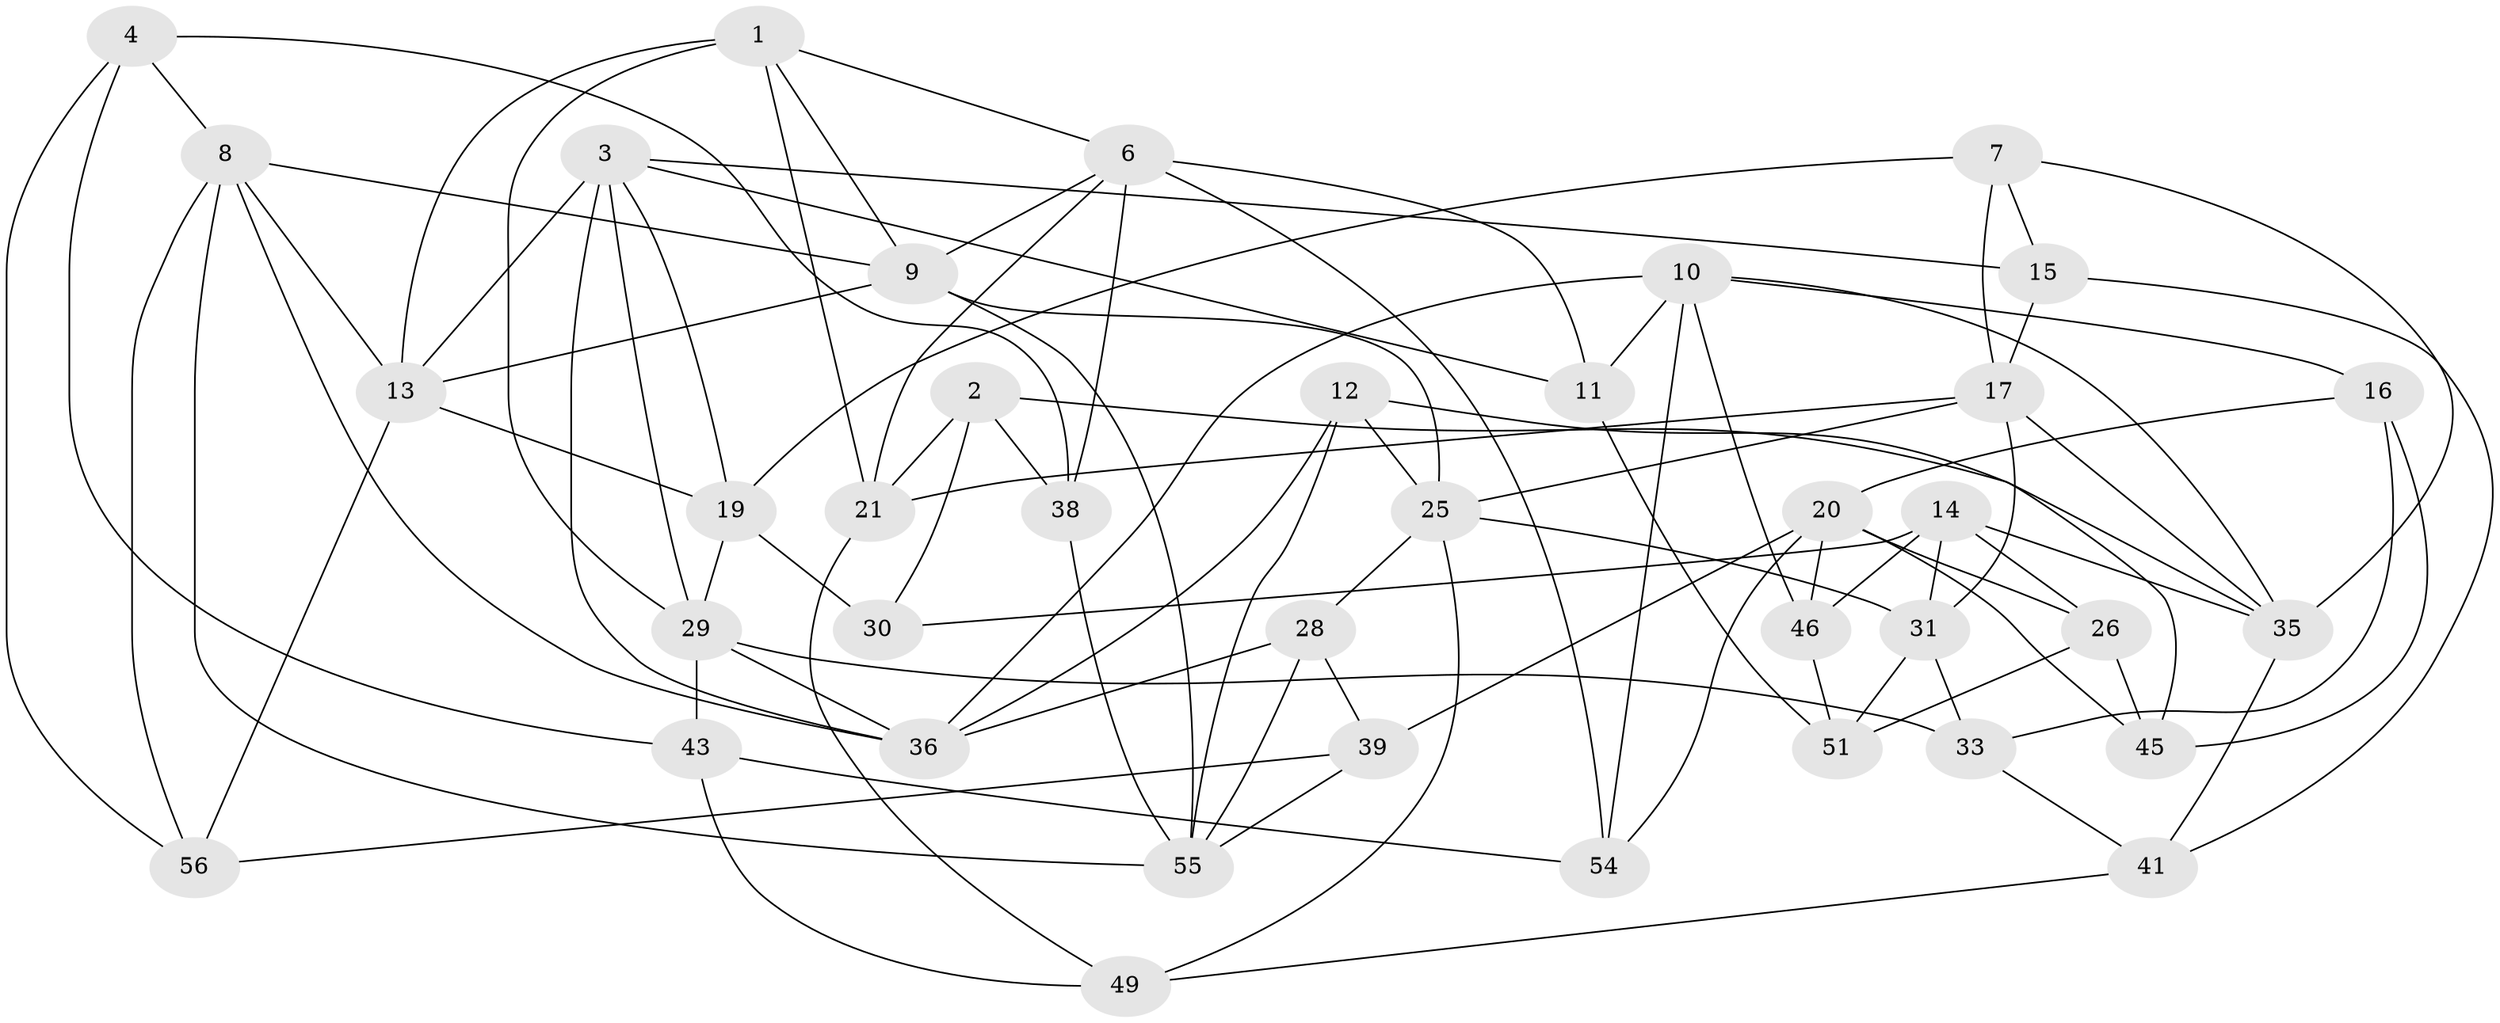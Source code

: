 // original degree distribution, {4: 1.0}
// Generated by graph-tools (version 1.1) at 2025/11/02/27/25 16:11:48]
// undirected, 39 vertices, 93 edges
graph export_dot {
graph [start="1"]
  node [color=gray90,style=filled];
  1 [super="+18"];
  2;
  3 [super="+5"];
  4;
  6 [super="+53"];
  7;
  8 [super="+50"];
  9 [super="+27"];
  10 [super="+22"];
  11;
  12;
  13 [super="+42"];
  14 [super="+23"];
  15;
  16;
  17 [super="+24"];
  19 [super="+52"];
  20 [super="+32"];
  21 [super="+34"];
  25 [super="+44"];
  26;
  28;
  29 [super="+40"];
  30;
  31 [super="+48"];
  33;
  35 [super="+47"];
  36 [super="+37"];
  38;
  39;
  41;
  43;
  45;
  46;
  49;
  51;
  54;
  55 [super="+57"];
  56;
  1 -- 29;
  1 -- 9;
  1 -- 6;
  1 -- 21 [weight=2];
  1 -- 13;
  2 -- 30;
  2 -- 38;
  2 -- 21;
  2 -- 35;
  3 -- 15;
  3 -- 19;
  3 -- 11;
  3 -- 36;
  3 -- 13;
  3 -- 29;
  4 -- 38;
  4 -- 56;
  4 -- 43;
  4 -- 8;
  6 -- 38;
  6 -- 9;
  6 -- 54;
  6 -- 11;
  6 -- 21;
  7 -- 17;
  7 -- 19;
  7 -- 35;
  7 -- 15;
  8 -- 13;
  8 -- 36;
  8 -- 55;
  8 -- 9;
  8 -- 56;
  9 -- 55;
  9 -- 13;
  9 -- 25;
  10 -- 54;
  10 -- 16;
  10 -- 36;
  10 -- 11;
  10 -- 46;
  10 -- 35;
  11 -- 51;
  12 -- 36;
  12 -- 45;
  12 -- 25;
  12 -- 55;
  13 -- 56;
  13 -- 19;
  14 -- 30;
  14 -- 46;
  14 -- 31 [weight=2];
  14 -- 26;
  14 -- 35;
  15 -- 41;
  15 -- 17;
  16 -- 45;
  16 -- 33;
  16 -- 20;
  17 -- 35;
  17 -- 31;
  17 -- 25;
  17 -- 21;
  19 -- 30 [weight=2];
  19 -- 29;
  20 -- 39;
  20 -- 46;
  20 -- 26;
  20 -- 45;
  20 -- 54;
  21 -- 49;
  25 -- 28;
  25 -- 49;
  25 -- 31;
  26 -- 45;
  26 -- 51;
  28 -- 36;
  28 -- 39;
  28 -- 55;
  29 -- 36;
  29 -- 33;
  29 -- 43;
  31 -- 51;
  31 -- 33;
  33 -- 41;
  35 -- 41;
  38 -- 55;
  39 -- 56;
  39 -- 55;
  41 -- 49;
  43 -- 54;
  43 -- 49;
  46 -- 51;
}
